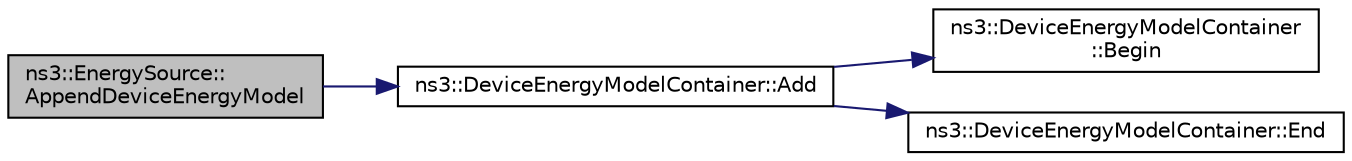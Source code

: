 digraph "ns3::EnergySource::AppendDeviceEnergyModel"
{
  edge [fontname="Helvetica",fontsize="10",labelfontname="Helvetica",labelfontsize="10"];
  node [fontname="Helvetica",fontsize="10",shape=record];
  rankdir="LR";
  Node1 [label="ns3::EnergySource::\lAppendDeviceEnergyModel",height=0.2,width=0.4,color="black", fillcolor="grey75", style="filled", fontcolor="black"];
  Node1 -> Node2 [color="midnightblue",fontsize="10",style="solid"];
  Node2 [label="ns3::DeviceEnergyModelContainer::Add",height=0.2,width=0.4,color="black", fillcolor="white", style="filled",URL="$d9/d4d/classns3_1_1DeviceEnergyModelContainer.html#a26b884d9e349f58596eb5596868f0ab0"];
  Node2 -> Node3 [color="midnightblue",fontsize="10",style="solid"];
  Node3 [label="ns3::DeviceEnergyModelContainer\l::Begin",height=0.2,width=0.4,color="black", fillcolor="white", style="filled",URL="$d9/d4d/classns3_1_1DeviceEnergyModelContainer.html#a4fe48a4bd94d73c3e8966771a4c23b11",tooltip="Get an iterator which refers to the first DeviceEnergyModel pointer in the container. "];
  Node2 -> Node4 [color="midnightblue",fontsize="10",style="solid"];
  Node4 [label="ns3::DeviceEnergyModelContainer::End",height=0.2,width=0.4,color="black", fillcolor="white", style="filled",URL="$d9/d4d/classns3_1_1DeviceEnergyModelContainer.html#a2cedd9f88ba5587150d09d1e230cd4be",tooltip="Get an iterator which refers to the last DeviceEnergyModel pointer in the container. "];
}
